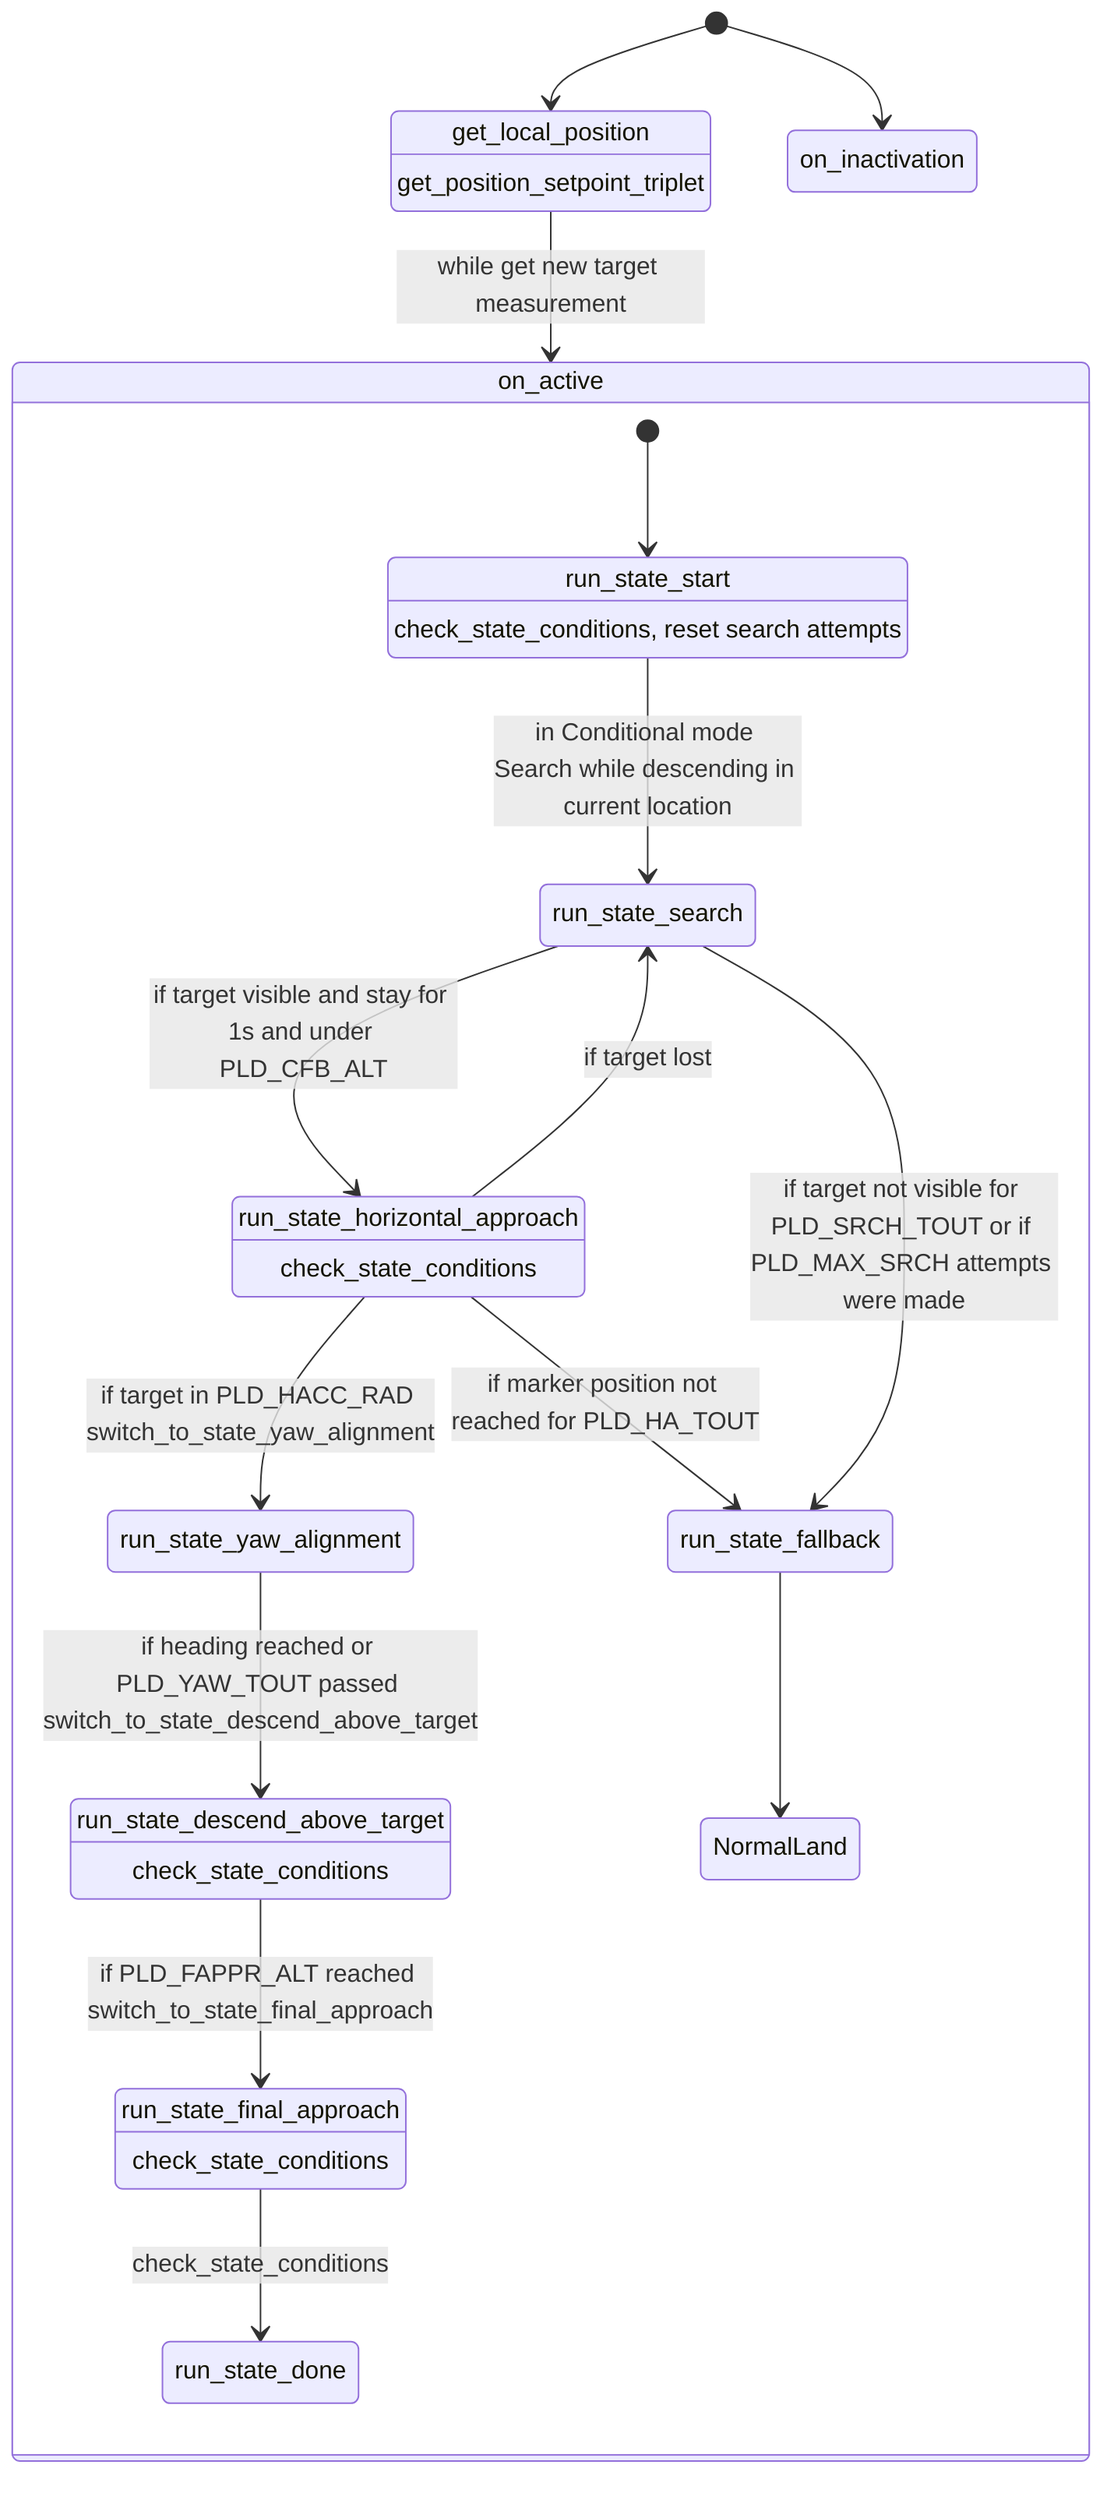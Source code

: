 stateDiagram-v2

     [*] --> on_activation
     [*] --> on_inactivation

     on_activation: get_local_position
     on_activation: get_position_setpoint_triplet

     on_activation --> on_active : while get new target measurement


     State on_active {

         [*] --> start
         State start
             start: run_state_start

         State HorizontalApproach
             HorizontalApproach: run_state_horizontal_approach
         State DescendAboveTarget
             DescendAboveTarget: run_state_descend_above_target
         State FinalApproach
             FinalApproach: run_state_final_approach
         State DescendWhileSearch
             DescendWhileSearch: run_state_search
         State Fallback
             Fallback: run_state_fallback
         State YawAlignment
             YawAlignment: run_state_yaw_alignment
         State Done
             Done: run_state_done

         start : check_state_conditions, reset search attempts
         HorizontalApproach : check_state_conditions
         DescendAboveTarget: check_state_conditions
         FinalApproach: check_state_conditions

         HorizontalApproach --> YawAlignment: if target in PLD_HACC_RAD switch_to_state_yaw_alignment
         HorizontalApproach --> Fallback: if marker position not reached for PLD_HA_TOUT
         HorizontalApproach --> DescendWhileSearch : if target lost

         YawAlignment --> DescendAboveTarget: if heading reached or PLD_YAW_TOUT passed switch_to_state_descend_above_target

         DescendAboveTarget --> FinalApproach : if PLD_FAPPR_ALT reached switch_to_state_final_approach
         FinalApproach --> Done : check_state_conditions

         Fallback --> NormalLand

         start --> DescendWhileSearch: in Conditional mode Search while descending in current location 
         DescendWhileSearch --> HorizontalApproach: if target visible and stay for 1s and under PLD_CFB_ALT
         DescendWhileSearch --> Fallback: if target not visible for PLD_SRCH_TOUT or if PLD_MAX_SRCH attempts were made
     }